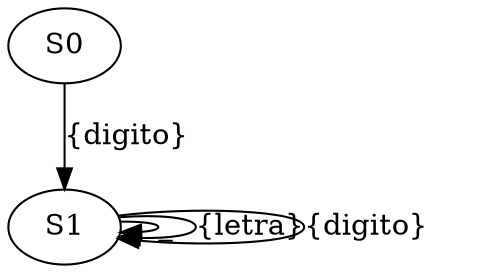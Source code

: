 digraph G {
	S0 -> S1 [label="{digito}"]	S1 -> S1 [label="_"]	S1 -> S1 [label="{letra}"]	S1 -> S1 [label="{digito}"]
}